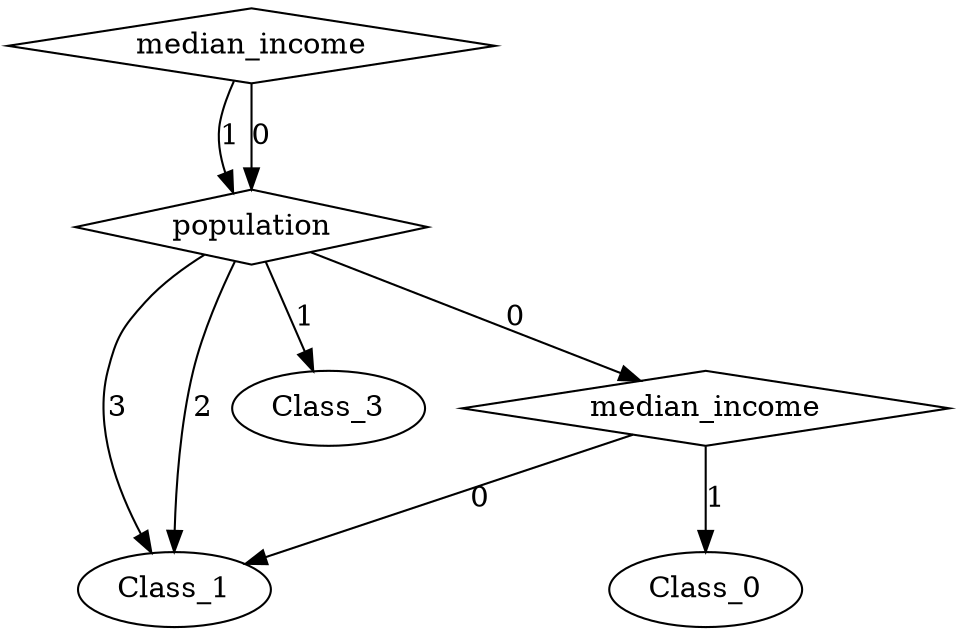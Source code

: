 digraph {
node [label=Class_0,style=""] Class_0
node [label=Class_1,style=""] Class_1
node [label=Class_1,style=""] Class_1
node [label=Class_1,style=""] Class_1
node [label=Class_3,style=""] Class_3
node [label=median_income,shape="diamond",style=""] 2
node [label=population,shape="diamond",style=""] 1
node [label=median_income,shape="diamond",style=""] 0

2 -> Class_0 [label="1"]
2 -> Class_1 [label="0"]
1 -> Class_1 [label="3"]
1 -> Class_1 [label="2"]
1 -> Class_3 [label="1"]
1 -> 2 [label="0"]
0 -> 1 [label="1"]
0 -> 1 [label="0"]
}